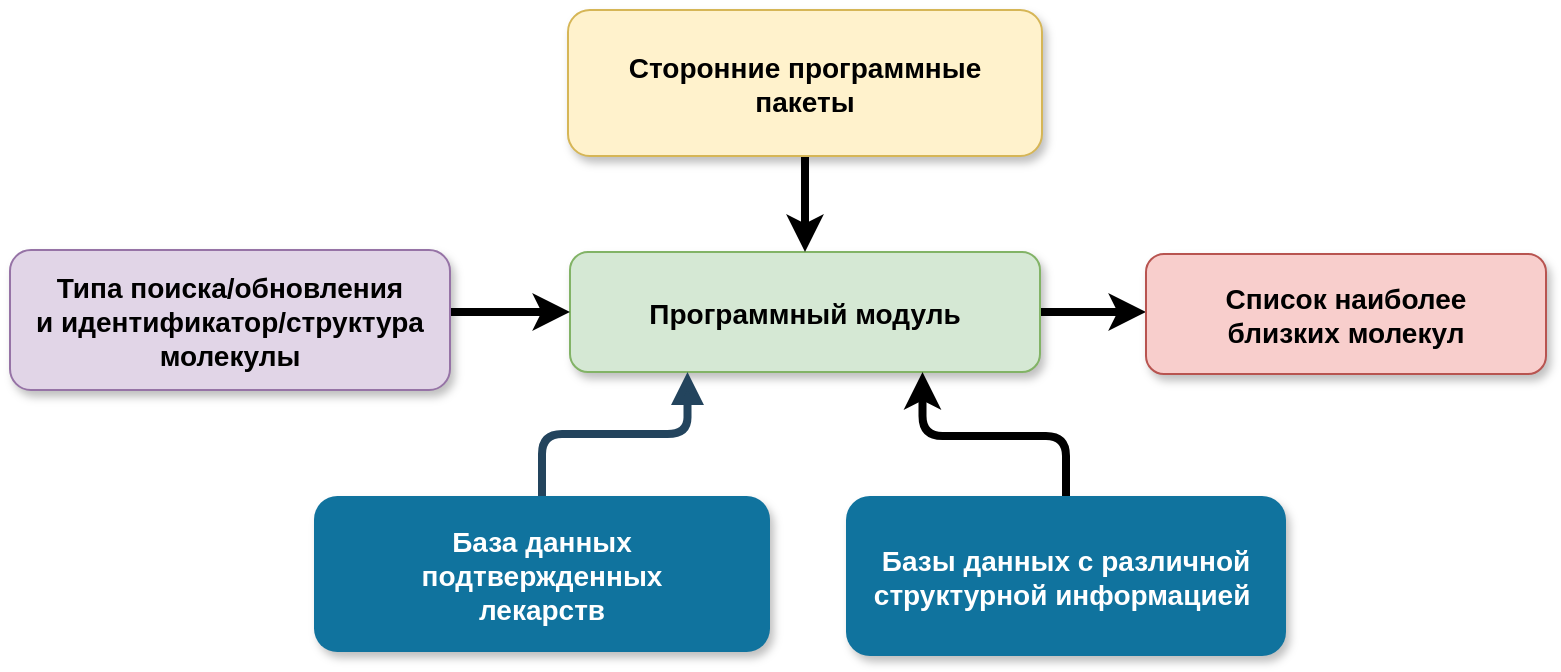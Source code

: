 <mxfile version="10.7.9" type="device"><diagram name="Page-1" id="97916047-d0de-89f5-080d-49f4d83e522f"><mxGraphModel dx="828" dy="515" grid="1" gridSize="10" guides="1" tooltips="1" connect="1" arrows="1" fold="1" page="1" pageScale="1.5" pageWidth="827" pageHeight="1169" background="#ffffff" math="0" shadow="0"><root><mxCell id="0"/><mxCell id="1" parent="0"/><mxCell id="2" value="База данных &#10;подтвержденных &#10;лекарств" style="rounded=1;fillColor=#10739E;strokeColor=none;shadow=1;gradientColor=none;fontStyle=1;fontColor=#FFFFFF;fontSize=14;" parent="1" vertex="1"><mxGeometry x="337" y="250" width="228" height="78" as="geometry"/></mxCell><mxCell id="Dx3jGwXq0CAL3oQUuQjb-63" value="" style="edgeStyle=elbowEdgeStyle;rounded=1;orthogonalLoop=1;jettySize=auto;elbow=vertical;html=1;strokeWidth=4;" edge="1" parent="1" target="Dx3jGwXq0CAL3oQUuQjb-62"><mxGeometry relative="1" as="geometry"><mxPoint x="643" y="158" as="sourcePoint"/></mxGeometry></mxCell><mxCell id="3" value="Программный модуль" style="rounded=1;fillColor=#d5e8d4;strokeColor=#82b366;shadow=1;fontStyle=1;fontSize=14;" parent="1" vertex="1"><mxGeometry x="465" y="128" width="235" height="60" as="geometry"/></mxCell><mxCell id="Dx3jGwXq0CAL3oQUuQjb-61" value="" style="edgeStyle=elbowEdgeStyle;rounded=1;orthogonalLoop=1;jettySize=auto;elbow=vertical;html=1;strokeWidth=4;" edge="1" parent="1" source="4" target="3"><mxGeometry relative="1" as="geometry"/></mxCell><mxCell id="4" value="&#10;Типа поиска/обновления&#10;и идентификатор/структура&#10;молекулы&#10;" style="rounded=1;fillColor=#e1d5e7;strokeColor=#9673a6;shadow=1;fontStyle=1;fontSize=14;" parent="1" vertex="1"><mxGeometry x="185" y="127" width="220" height="70" as="geometry"/></mxCell><mxCell id="29" value="" style="edgeStyle=elbowEdgeStyle;elbow=vertical;strokeWidth=4;endArrow=block;endFill=1;fontStyle=1;strokeColor=#23445D;entryX=0.25;entryY=1;entryDx=0;entryDy=0;exitX=0.5;exitY=0;exitDx=0;exitDy=0;" parent="1" source="2" target="3" edge="1"><mxGeometry x="-55" y="123.5" width="100" height="100" as="geometry"><mxPoint x="524" y="232" as="sourcePoint"/><mxPoint x="45" y="123.5" as="targetPoint"/><Array as="points"/></mxGeometry></mxCell><mxCell id="Dx3jGwXq0CAL3oQUuQjb-58" style="edgeStyle=elbowEdgeStyle;rounded=1;orthogonalLoop=1;jettySize=auto;html=1;strokeWidth=4;elbow=vertical;exitX=0.5;exitY=0;exitDx=0;exitDy=0;entryX=0.75;entryY=1;entryDx=0;entryDy=0;" edge="1" parent="1" source="Dx3jGwXq0CAL3oQUuQjb-55" target="3"><mxGeometry relative="1" as="geometry"><mxPoint x="640" y="240" as="sourcePoint"/><mxPoint x="640" y="189" as="targetPoint"/><Array as="points"><mxPoint x="680" y="220"/></Array></mxGeometry></mxCell><mxCell id="Dx3jGwXq0CAL3oQUuQjb-55" value="&#10;Базы данных с различной&#10;структурной информацией &#10;" style="rounded=1;fillColor=#10739E;strokeColor=none;shadow=1;gradientColor=none;fontStyle=1;fontColor=#FFFFFF;fontSize=14;" vertex="1" parent="1"><mxGeometry x="603" y="250" width="220" height="80" as="geometry"/></mxCell><mxCell id="Dx3jGwXq0CAL3oQUuQjb-62" value="&#10;Список наиболее&#10;близких молекул&#10;" style="rounded=1;fillColor=#f8cecc;strokeColor=#b85450;shadow=1;fontStyle=1;fontSize=14;" vertex="1" parent="1"><mxGeometry x="753" y="129" width="200" height="60" as="geometry"/></mxCell><mxCell id="Dx3jGwXq0CAL3oQUuQjb-69" style="edgeStyle=elbowEdgeStyle;rounded=1;orthogonalLoop=1;jettySize=auto;elbow=vertical;html=1;exitX=0.5;exitY=1;exitDx=0;exitDy=0;entryX=0.5;entryY=0;entryDx=0;entryDy=0;strokeWidth=4;" edge="1" parent="1" source="Dx3jGwXq0CAL3oQUuQjb-65" target="3"><mxGeometry relative="1" as="geometry"/></mxCell><mxCell id="Dx3jGwXq0CAL3oQUuQjb-65" value="Сторонние программные &#10;пакеты" style="rounded=1;fillColor=#fff2cc;strokeColor=#d6b656;shadow=1;fontStyle=1;fontSize=14;" vertex="1" parent="1"><mxGeometry x="464" y="7" width="237" height="73" as="geometry"/></mxCell></root></mxGraphModel></diagram></mxfile>